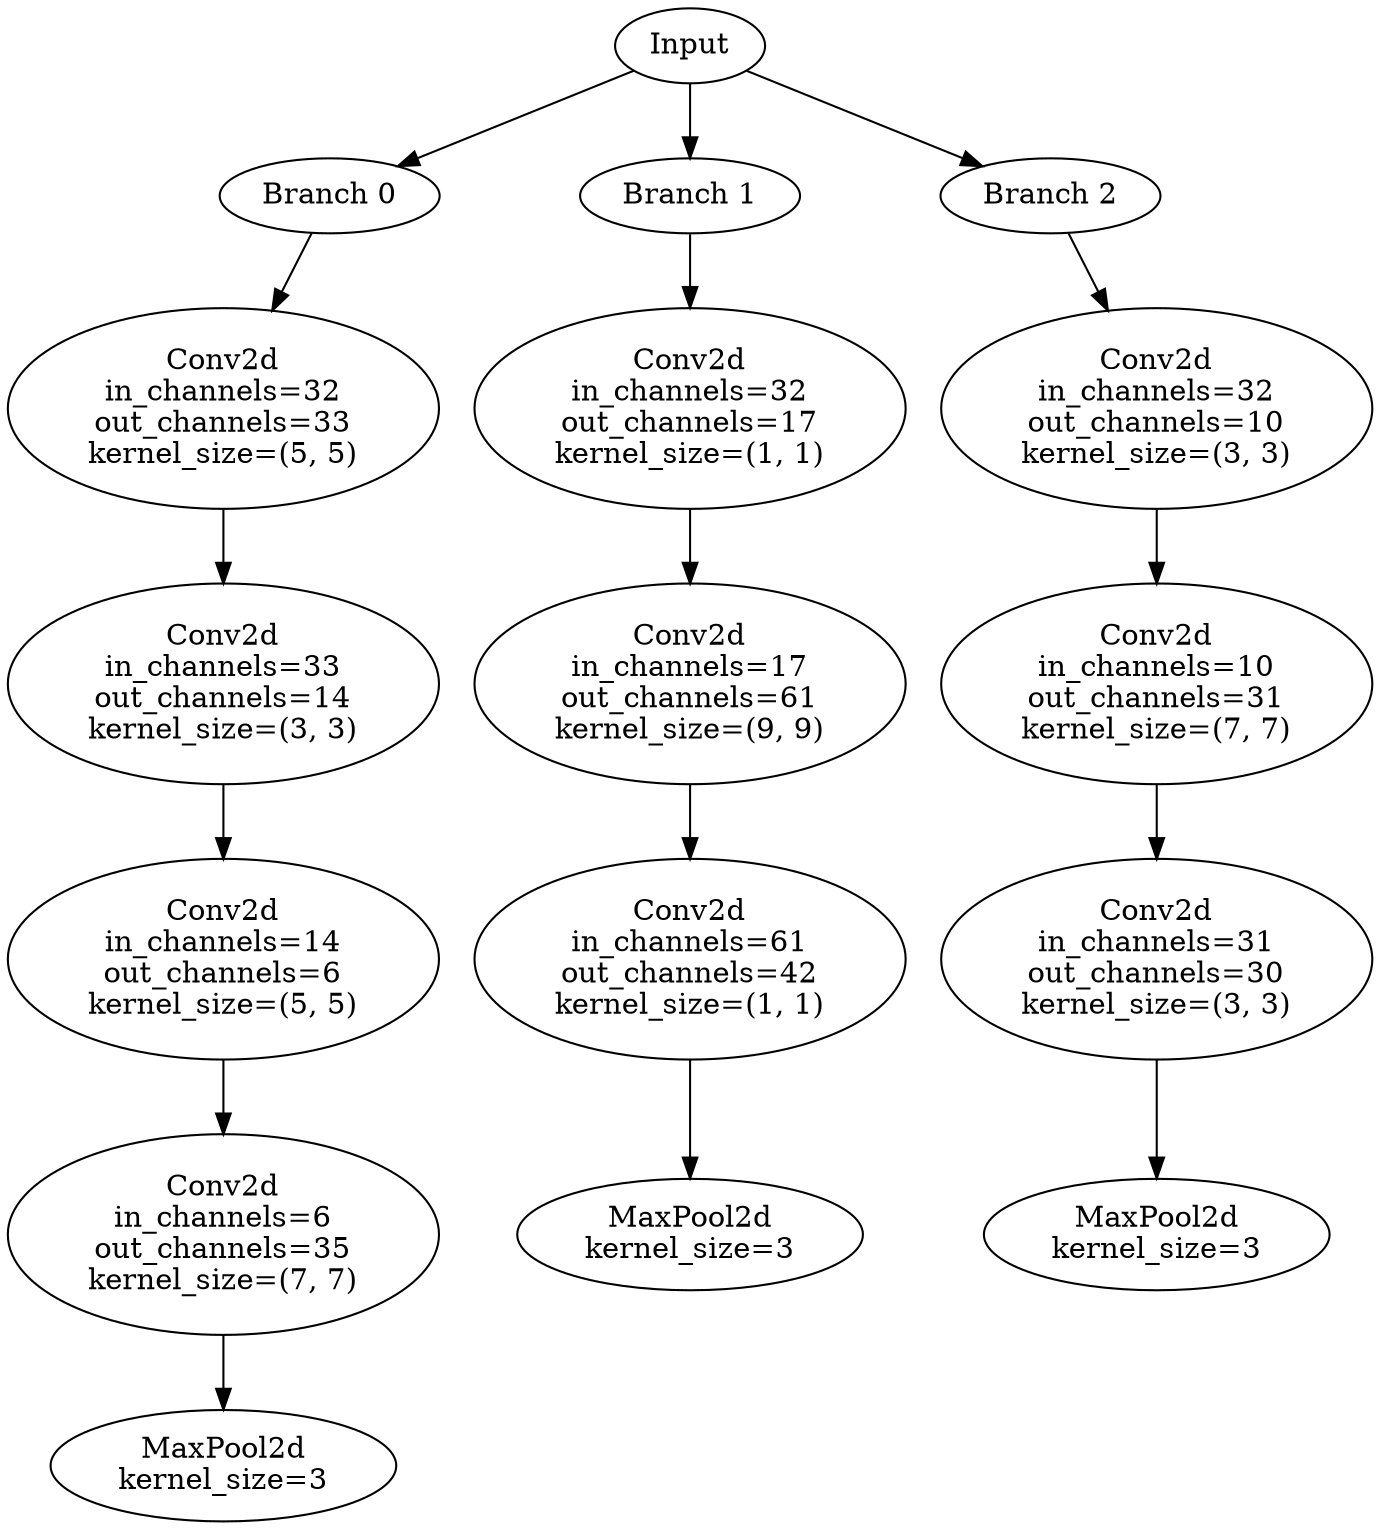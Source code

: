 // Inception Module - Coral 55
digraph {
	Input [label=Input]
	Branch_0 [label="Branch 0"]
	Input -> Branch_0
	Branch_0_Layer_0 [label="Conv2d
in_channels=32
out_channels=33
kernel_size=(5, 5)"]
	Branch_0 -> Branch_0_Layer_0
	Branch_0_Layer_1 [label="Conv2d
in_channels=33
out_channels=14
kernel_size=(3, 3)"]
	Branch_0_Layer_0 -> Branch_0_Layer_1
	Branch_0_Layer_2 [label="Conv2d
in_channels=14
out_channels=6
kernel_size=(5, 5)"]
	Branch_0_Layer_1 -> Branch_0_Layer_2
	Branch_0_Layer_3 [label="Conv2d
in_channels=6
out_channels=35
kernel_size=(7, 7)"]
	Branch_0_Layer_2 -> Branch_0_Layer_3
	Branch_0_Layer_4 [label="MaxPool2d
kernel_size=3"]
	Branch_0_Layer_3 -> Branch_0_Layer_4
	Branch_1 [label="Branch 1"]
	Input -> Branch_1
	Branch_1_Layer_0 [label="Conv2d
in_channels=32
out_channels=17
kernel_size=(1, 1)"]
	Branch_1 -> Branch_1_Layer_0
	Branch_1_Layer_1 [label="Conv2d
in_channels=17
out_channels=61
kernel_size=(9, 9)"]
	Branch_1_Layer_0 -> Branch_1_Layer_1
	Branch_1_Layer_2 [label="Conv2d
in_channels=61
out_channels=42
kernel_size=(1, 1)"]
	Branch_1_Layer_1 -> Branch_1_Layer_2
	Branch_1_Layer_3 [label="MaxPool2d
kernel_size=3"]
	Branch_1_Layer_2 -> Branch_1_Layer_3
	Branch_2 [label="Branch 2"]
	Input -> Branch_2
	Branch_2_Layer_0 [label="Conv2d
in_channels=32
out_channels=10
kernel_size=(3, 3)"]
	Branch_2 -> Branch_2_Layer_0
	Branch_2_Layer_1 [label="Conv2d
in_channels=10
out_channels=31
kernel_size=(7, 7)"]
	Branch_2_Layer_0 -> Branch_2_Layer_1
	Branch_2_Layer_2 [label="Conv2d
in_channels=31
out_channels=30
kernel_size=(3, 3)"]
	Branch_2_Layer_1 -> Branch_2_Layer_2
	Branch_2_Layer_3 [label="MaxPool2d
kernel_size=3"]
	Branch_2_Layer_2 -> Branch_2_Layer_3
}
